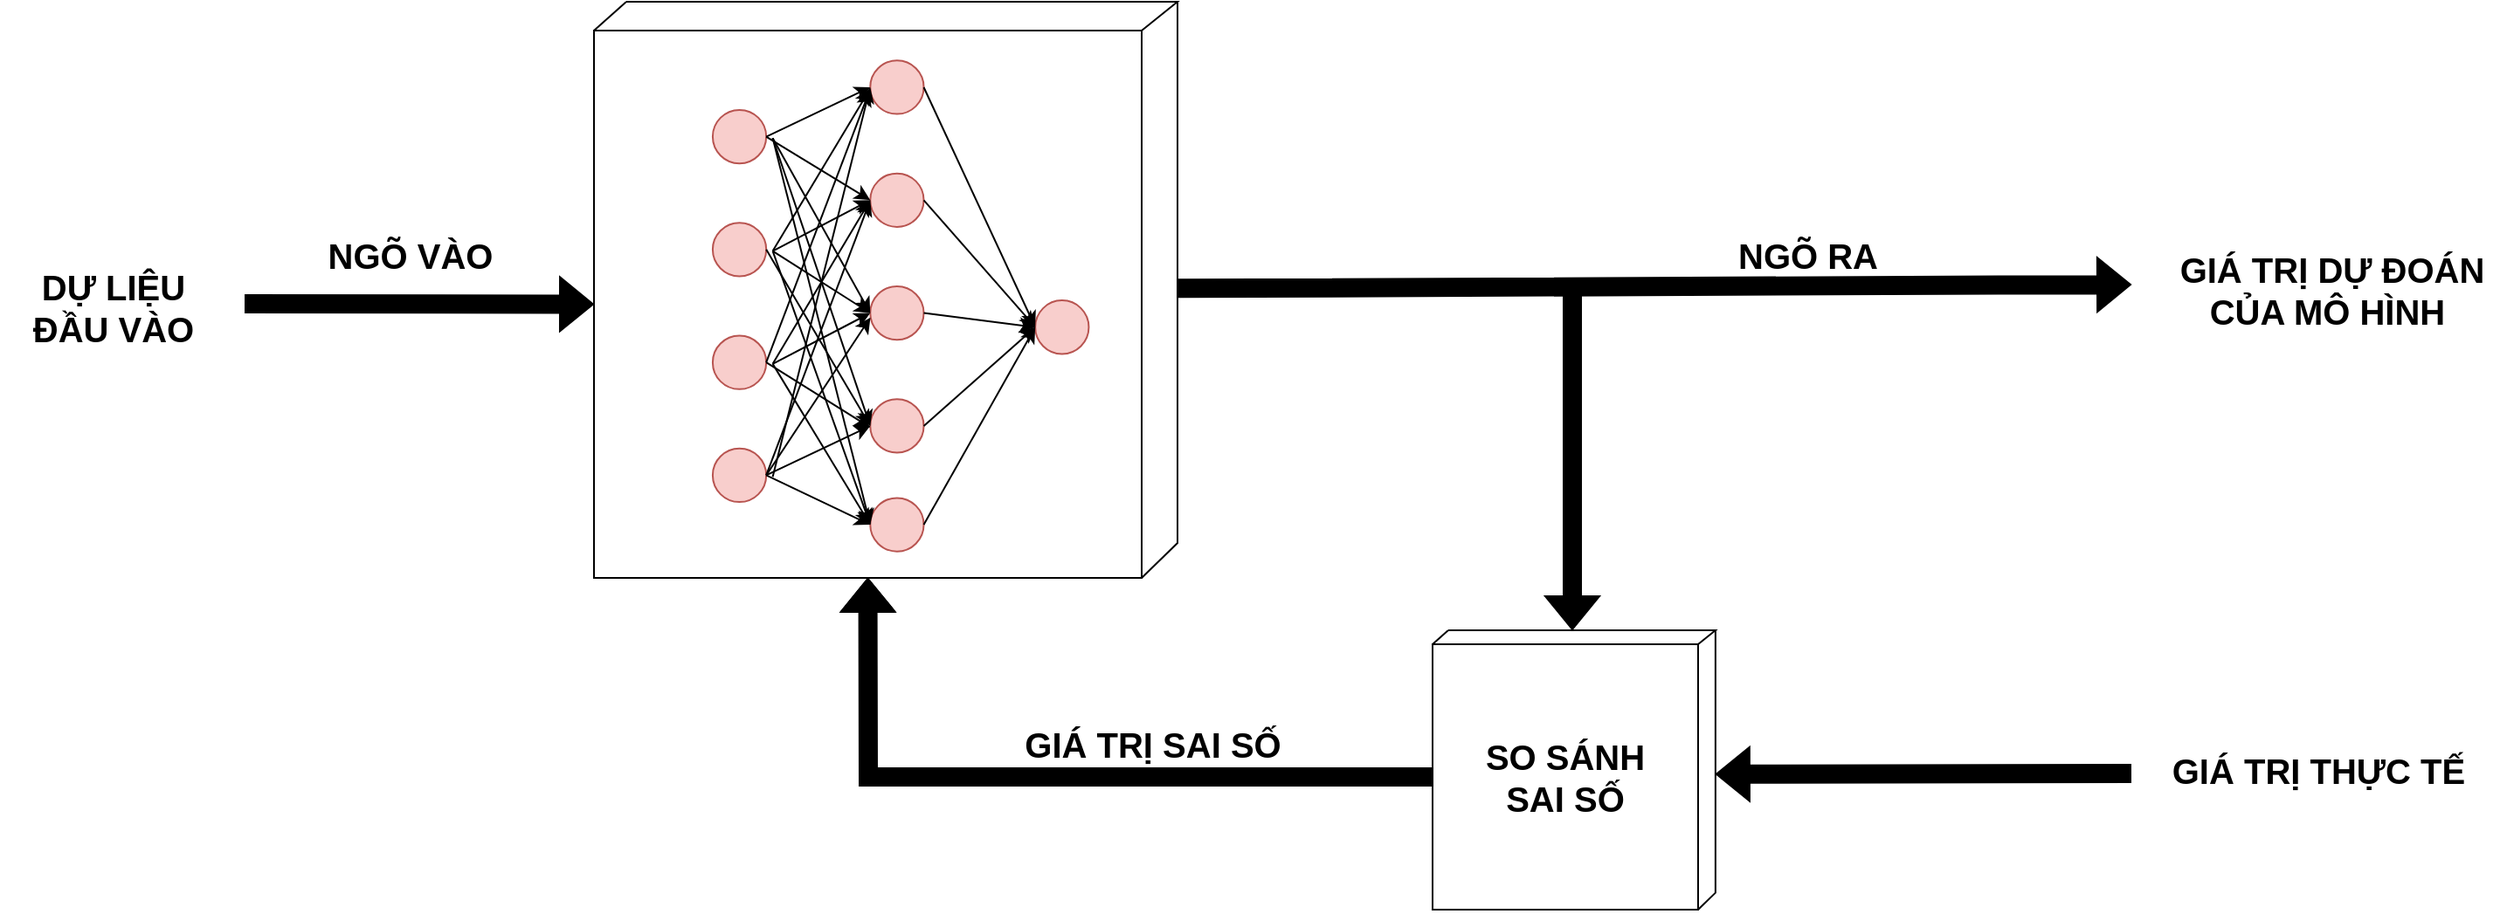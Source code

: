 <mxfile version="24.8.6">
  <diagram name="Trang-1" id="xDoh50SBJVBDrCQzvvBC">
    <mxGraphModel dx="2515" dy="1328" grid="1" gridSize="10" guides="1" tooltips="1" connect="1" arrows="1" fold="1" page="1" pageScale="1" pageWidth="1654" pageHeight="2336" math="0" shadow="0">
      <root>
        <mxCell id="0" />
        <mxCell id="1" parent="0" />
        <mxCell id="0jcLFuSt4uZ1qLg_uDUL-107" value="" style="group" vertex="1" connectable="0" parent="1">
          <mxGeometry x="360" y="280" width="334" height="330" as="geometry" />
        </mxCell>
        <mxCell id="0jcLFuSt4uZ1qLg_uDUL-2" value="" style="whiteSpace=wrap;html=1;aspect=fixed;" vertex="1" parent="0jcLFuSt4uZ1qLg_uDUL-107">
          <mxGeometry y="16.5" width="313.5" height="313.5" as="geometry" />
        </mxCell>
        <mxCell id="0jcLFuSt4uZ1qLg_uDUL-3" value="" style="endArrow=none;html=1;rounded=0;" edge="1" parent="0jcLFuSt4uZ1qLg_uDUL-107">
          <mxGeometry width="50" height="50" relative="1" as="geometry">
            <mxPoint y="16.5" as="sourcePoint" />
            <mxPoint x="18.5" as="targetPoint" />
          </mxGeometry>
        </mxCell>
        <mxCell id="0jcLFuSt4uZ1qLg_uDUL-5" value="" style="endArrow=none;html=1;rounded=0;entryX=1;entryY=1;entryDx=0;entryDy=0;" edge="1" parent="0jcLFuSt4uZ1qLg_uDUL-107" target="0jcLFuSt4uZ1qLg_uDUL-2">
          <mxGeometry width="50" height="50" relative="1" as="geometry">
            <mxPoint x="334" as="sourcePoint" />
            <mxPoint x="388.5" y="181.5" as="targetPoint" />
            <Array as="points">
              <mxPoint x="334" y="310" />
            </Array>
          </mxGeometry>
        </mxCell>
        <mxCell id="0jcLFuSt4uZ1qLg_uDUL-6" value="" style="endArrow=none;html=1;rounded=0;exitX=0;exitY=0;exitDx=0;exitDy=0;entryX=1;entryY=0;entryDx=0;entryDy=0;" edge="1" parent="0jcLFuSt4uZ1qLg_uDUL-107" target="0jcLFuSt4uZ1qLg_uDUL-2">
          <mxGeometry width="50" height="50" relative="1" as="geometry">
            <mxPoint x="18.5" as="sourcePoint" />
            <mxPoint x="334.2" as="targetPoint" />
            <Array as="points">
              <mxPoint x="334" />
            </Array>
          </mxGeometry>
        </mxCell>
        <mxCell id="0jcLFuSt4uZ1qLg_uDUL-57" value="" style="group" vertex="1" connectable="0" parent="1">
          <mxGeometry x="427.959" y="313.673" width="218.98" height="282.857" as="geometry" />
        </mxCell>
        <mxCell id="0jcLFuSt4uZ1qLg_uDUL-11" value="" style="ellipse;whiteSpace=wrap;html=1;aspect=fixed;fillColor=#f8cecc;strokeColor=#b85450;" vertex="1" parent="0jcLFuSt4uZ1qLg_uDUL-57">
          <mxGeometry y="28.286" width="30.636" height="30.636" as="geometry" />
        </mxCell>
        <mxCell id="0jcLFuSt4uZ1qLg_uDUL-12" value="" style="ellipse;whiteSpace=wrap;html=1;aspect=fixed;fillColor=#f8cecc;strokeColor=#b85450;" vertex="1" parent="0jcLFuSt4uZ1qLg_uDUL-57">
          <mxGeometry y="92.939" width="30.636" height="30.636" as="geometry" />
        </mxCell>
        <mxCell id="0jcLFuSt4uZ1qLg_uDUL-13" value="" style="ellipse;whiteSpace=wrap;html=1;aspect=fixed;fillColor=#f8cecc;strokeColor=#b85450;" vertex="1" parent="0jcLFuSt4uZ1qLg_uDUL-57">
          <mxGeometry y="157.592" width="30.636" height="30.636" as="geometry" />
        </mxCell>
        <mxCell id="0jcLFuSt4uZ1qLg_uDUL-14" value="" style="ellipse;whiteSpace=wrap;html=1;aspect=fixed;fillColor=#f8cecc;strokeColor=#b85450;" vertex="1" parent="0jcLFuSt4uZ1qLg_uDUL-57">
          <mxGeometry y="222.245" width="30.636" height="30.636" as="geometry" />
        </mxCell>
        <mxCell id="0jcLFuSt4uZ1qLg_uDUL-15" value="" style="ellipse;whiteSpace=wrap;html=1;aspect=fixed;fillColor=#f8cecc;strokeColor=#b85450;" vertex="1" parent="0jcLFuSt4uZ1qLg_uDUL-57">
          <mxGeometry x="90.168" width="30.636" height="30.636" as="geometry" />
        </mxCell>
        <mxCell id="0jcLFuSt4uZ1qLg_uDUL-16" value="" style="ellipse;whiteSpace=wrap;html=1;aspect=fixed;fillColor=#f8cecc;strokeColor=#b85450;" vertex="1" parent="0jcLFuSt4uZ1qLg_uDUL-57">
          <mxGeometry x="90.168" y="64.653" width="30.636" height="30.636" as="geometry" />
        </mxCell>
        <mxCell id="0jcLFuSt4uZ1qLg_uDUL-17" value="" style="ellipse;whiteSpace=wrap;html=1;aspect=fixed;fillColor=#f8cecc;strokeColor=#b85450;" vertex="1" parent="0jcLFuSt4uZ1qLg_uDUL-57">
          <mxGeometry x="90.168" y="129.306" width="30.636" height="30.636" as="geometry" />
        </mxCell>
        <mxCell id="0jcLFuSt4uZ1qLg_uDUL-18" value="" style="ellipse;whiteSpace=wrap;html=1;aspect=fixed;fillColor=#f8cecc;strokeColor=#b85450;" vertex="1" parent="0jcLFuSt4uZ1qLg_uDUL-57">
          <mxGeometry x="90.168" y="193.959" width="30.636" height="30.636" as="geometry" />
        </mxCell>
        <mxCell id="0jcLFuSt4uZ1qLg_uDUL-19" value="" style="ellipse;whiteSpace=wrap;html=1;aspect=fixed;fillColor=#f8cecc;strokeColor=#b85450;" vertex="1" parent="0jcLFuSt4uZ1qLg_uDUL-57">
          <mxGeometry x="90.168" y="250.531" width="30.636" height="30.636" as="geometry" />
        </mxCell>
        <mxCell id="0jcLFuSt4uZ1qLg_uDUL-20" value="" style="ellipse;whiteSpace=wrap;html=1;aspect=fixed;fillColor=#f8cecc;strokeColor=#b85450;" vertex="1" parent="0jcLFuSt4uZ1qLg_uDUL-57">
          <mxGeometry x="184.63" y="137.388" width="30.636" height="30.636" as="geometry" />
        </mxCell>
        <mxCell id="0jcLFuSt4uZ1qLg_uDUL-32" value="" style="endArrow=classic;html=1;rounded=0;exitX=1;exitY=0.5;exitDx=0;exitDy=0;entryX=0;entryY=0.5;entryDx=0;entryDy=0;" edge="1" parent="0jcLFuSt4uZ1qLg_uDUL-57" source="0jcLFuSt4uZ1qLg_uDUL-11" target="0jcLFuSt4uZ1qLg_uDUL-15">
          <mxGeometry width="50" height="50" relative="1" as="geometry">
            <mxPoint x="-55.818" y="129.306" as="sourcePoint" />
            <mxPoint x="4.294" y="48.49" as="targetPoint" />
          </mxGeometry>
        </mxCell>
        <mxCell id="0jcLFuSt4uZ1qLg_uDUL-33" value="" style="endArrow=classic;html=1;rounded=0;exitX=1;exitY=0.5;exitDx=0;exitDy=0;entryX=0;entryY=0.5;entryDx=0;entryDy=0;" edge="1" parent="0jcLFuSt4uZ1qLg_uDUL-57" source="0jcLFuSt4uZ1qLg_uDUL-11" target="0jcLFuSt4uZ1qLg_uDUL-16">
          <mxGeometry width="50" height="50" relative="1" as="geometry">
            <mxPoint x="38.643" y="48.49" as="sourcePoint" />
            <mxPoint x="94.462" y="20.204" as="targetPoint" />
          </mxGeometry>
        </mxCell>
        <mxCell id="0jcLFuSt4uZ1qLg_uDUL-34" value="" style="endArrow=classic;html=1;rounded=0;entryX=0;entryY=0.5;entryDx=0;entryDy=0;" edge="1" parent="0jcLFuSt4uZ1qLg_uDUL-57" target="0jcLFuSt4uZ1qLg_uDUL-17">
          <mxGeometry width="50" height="50" relative="1" as="geometry">
            <mxPoint x="34.35" y="44.449" as="sourcePoint" />
            <mxPoint x="94.462" y="84.857" as="targetPoint" />
          </mxGeometry>
        </mxCell>
        <mxCell id="0jcLFuSt4uZ1qLg_uDUL-35" value="" style="endArrow=classic;html=1;rounded=0;entryX=0;entryY=0.5;entryDx=0;entryDy=0;" edge="1" parent="0jcLFuSt4uZ1qLg_uDUL-57" target="0jcLFuSt4uZ1qLg_uDUL-18">
          <mxGeometry width="50" height="50" relative="1" as="geometry">
            <mxPoint x="34.35" y="44.449" as="sourcePoint" />
            <mxPoint x="94.462" y="149.51" as="targetPoint" />
          </mxGeometry>
        </mxCell>
        <mxCell id="0jcLFuSt4uZ1qLg_uDUL-36" value="" style="endArrow=classic;html=1;rounded=0;entryX=0;entryY=0.5;entryDx=0;entryDy=0;" edge="1" parent="0jcLFuSt4uZ1qLg_uDUL-57" target="0jcLFuSt4uZ1qLg_uDUL-19">
          <mxGeometry width="50" height="50" relative="1" as="geometry">
            <mxPoint x="34.35" y="44.449" as="sourcePoint" />
            <mxPoint x="94.462" y="214.163" as="targetPoint" />
          </mxGeometry>
        </mxCell>
        <mxCell id="0jcLFuSt4uZ1qLg_uDUL-37" value="" style="endArrow=classic;html=1;rounded=0;entryX=0;entryY=0.5;entryDx=0;entryDy=0;exitX=1;exitY=0.5;exitDx=0;exitDy=0;" edge="1" parent="0jcLFuSt4uZ1qLg_uDUL-57" source="0jcLFuSt4uZ1qLg_uDUL-12" target="0jcLFuSt4uZ1qLg_uDUL-18">
          <mxGeometry width="50" height="50" relative="1" as="geometry">
            <mxPoint x="38.643" y="48.49" as="sourcePoint" />
            <mxPoint x="94.462" y="270.735" as="targetPoint" />
          </mxGeometry>
        </mxCell>
        <mxCell id="0jcLFuSt4uZ1qLg_uDUL-38" value="" style="endArrow=classic;html=1;rounded=0;entryX=0;entryY=0.5;entryDx=0;entryDy=0;" edge="1" parent="0jcLFuSt4uZ1qLg_uDUL-57" target="0jcLFuSt4uZ1qLg_uDUL-17">
          <mxGeometry width="50" height="50" relative="1" as="geometry">
            <mxPoint x="34.35" y="109.102" as="sourcePoint" />
            <mxPoint x="94.462" y="214.163" as="targetPoint" />
          </mxGeometry>
        </mxCell>
        <mxCell id="0jcLFuSt4uZ1qLg_uDUL-39" value="" style="endArrow=classic;html=1;rounded=0;entryX=0;entryY=0.5;entryDx=0;entryDy=0;" edge="1" parent="0jcLFuSt4uZ1qLg_uDUL-57" target="0jcLFuSt4uZ1qLg_uDUL-19">
          <mxGeometry width="50" height="50" relative="1" as="geometry">
            <mxPoint x="34.35" y="109.102" as="sourcePoint" />
            <mxPoint x="94.462" y="149.51" as="targetPoint" />
          </mxGeometry>
        </mxCell>
        <mxCell id="0jcLFuSt4uZ1qLg_uDUL-40" value="" style="endArrow=classic;html=1;rounded=0;entryX=0;entryY=0.5;entryDx=0;entryDy=0;" edge="1" parent="0jcLFuSt4uZ1qLg_uDUL-57" target="0jcLFuSt4uZ1qLg_uDUL-16">
          <mxGeometry width="50" height="50" relative="1" as="geometry">
            <mxPoint x="34.35" y="109.102" as="sourcePoint" />
            <mxPoint x="94.462" y="270.735" as="targetPoint" />
          </mxGeometry>
        </mxCell>
        <mxCell id="0jcLFuSt4uZ1qLg_uDUL-41" value="" style="endArrow=classic;html=1;rounded=0;" edge="1" parent="0jcLFuSt4uZ1qLg_uDUL-57">
          <mxGeometry width="50" height="50" relative="1" as="geometry">
            <mxPoint x="34.35" y="109.102" as="sourcePoint" />
            <mxPoint x="90.168" y="16.163" as="targetPoint" />
          </mxGeometry>
        </mxCell>
        <mxCell id="0jcLFuSt4uZ1qLg_uDUL-42" value="" style="endArrow=classic;html=1;rounded=0;exitX=1;exitY=0.5;exitDx=0;exitDy=0;entryX=-0.01;entryY=0.557;entryDx=0;entryDy=0;entryPerimeter=0;" edge="1" parent="0jcLFuSt4uZ1qLg_uDUL-57" source="0jcLFuSt4uZ1qLg_uDUL-13" target="0jcLFuSt4uZ1qLg_uDUL-15">
          <mxGeometry width="50" height="50" relative="1" as="geometry">
            <mxPoint x="38.643" y="113.143" as="sourcePoint" />
            <mxPoint x="94.462" y="20.204" as="targetPoint" />
          </mxGeometry>
        </mxCell>
        <mxCell id="0jcLFuSt4uZ1qLg_uDUL-43" value="" style="endArrow=classic;html=1;rounded=0;entryX=0;entryY=0.5;entryDx=0;entryDy=0;" edge="1" parent="0jcLFuSt4uZ1qLg_uDUL-57" target="0jcLFuSt4uZ1qLg_uDUL-16">
          <mxGeometry width="50" height="50" relative="1" as="geometry">
            <mxPoint x="34.35" y="173.755" as="sourcePoint" />
            <mxPoint x="98.756" y="24.245" as="targetPoint" />
          </mxGeometry>
        </mxCell>
        <mxCell id="0jcLFuSt4uZ1qLg_uDUL-44" value="" style="endArrow=classic;html=1;rounded=0;entryX=0;entryY=0.5;entryDx=0;entryDy=0;" edge="1" parent="0jcLFuSt4uZ1qLg_uDUL-57" target="0jcLFuSt4uZ1qLg_uDUL-17">
          <mxGeometry width="50" height="50" relative="1" as="geometry">
            <mxPoint x="34.35" y="173.755" as="sourcePoint" />
            <mxPoint x="94.462" y="84.857" as="targetPoint" />
          </mxGeometry>
        </mxCell>
        <mxCell id="0jcLFuSt4uZ1qLg_uDUL-45" value="" style="endArrow=classic;html=1;rounded=0;exitX=1;exitY=0.5;exitDx=0;exitDy=0;" edge="1" parent="0jcLFuSt4uZ1qLg_uDUL-57" source="0jcLFuSt4uZ1qLg_uDUL-13">
          <mxGeometry width="50" height="50" relative="1" as="geometry">
            <mxPoint x="38.643" y="177.796" as="sourcePoint" />
            <mxPoint x="90.168" y="210.122" as="targetPoint" />
          </mxGeometry>
        </mxCell>
        <mxCell id="0jcLFuSt4uZ1qLg_uDUL-46" value="" style="endArrow=classic;html=1;rounded=0;entryX=0;entryY=0.5;entryDx=0;entryDy=0;" edge="1" parent="0jcLFuSt4uZ1qLg_uDUL-57" target="0jcLFuSt4uZ1qLg_uDUL-19">
          <mxGeometry width="50" height="50" relative="1" as="geometry">
            <mxPoint x="34.35" y="173.755" as="sourcePoint" />
            <mxPoint x="94.462" y="214.163" as="targetPoint" />
          </mxGeometry>
        </mxCell>
        <mxCell id="0jcLFuSt4uZ1qLg_uDUL-47" value="" style="endArrow=classic;html=1;rounded=0;entryX=0;entryY=0.5;entryDx=0;entryDy=0;exitX=1;exitY=0.5;exitDx=0;exitDy=0;" edge="1" parent="0jcLFuSt4uZ1qLg_uDUL-57" source="0jcLFuSt4uZ1qLg_uDUL-14" target="0jcLFuSt4uZ1qLg_uDUL-19">
          <mxGeometry width="50" height="50" relative="1" as="geometry">
            <mxPoint x="38.643" y="177.796" as="sourcePoint" />
            <mxPoint x="94.462" y="270.735" as="targetPoint" />
          </mxGeometry>
        </mxCell>
        <mxCell id="0jcLFuSt4uZ1qLg_uDUL-48" value="" style="endArrow=classic;html=1;rounded=0;entryX=0;entryY=0.5;entryDx=0;entryDy=0;exitX=1;exitY=0.5;exitDx=0;exitDy=0;" edge="1" parent="0jcLFuSt4uZ1qLg_uDUL-57" source="0jcLFuSt4uZ1qLg_uDUL-14" target="0jcLFuSt4uZ1qLg_uDUL-18">
          <mxGeometry width="50" height="50" relative="1" as="geometry">
            <mxPoint x="38.643" y="242.449" as="sourcePoint" />
            <mxPoint x="94.462" y="270.735" as="targetPoint" />
          </mxGeometry>
        </mxCell>
        <mxCell id="0jcLFuSt4uZ1qLg_uDUL-49" value="" style="endArrow=classic;html=1;rounded=0;entryX=0.003;entryY=0.583;entryDx=0;entryDy=0;exitX=1;exitY=0.5;exitDx=0;exitDy=0;entryPerimeter=0;" edge="1" parent="0jcLFuSt4uZ1qLg_uDUL-57" source="0jcLFuSt4uZ1qLg_uDUL-14" target="0jcLFuSt4uZ1qLg_uDUL-17">
          <mxGeometry width="50" height="50" relative="1" as="geometry">
            <mxPoint x="38.643" y="242.449" as="sourcePoint" />
            <mxPoint x="94.462" y="214.163" as="targetPoint" />
          </mxGeometry>
        </mxCell>
        <mxCell id="0jcLFuSt4uZ1qLg_uDUL-50" value="" style="endArrow=classic;html=1;rounded=0;entryX=0;entryY=0.5;entryDx=0;entryDy=0;exitX=1;exitY=0.5;exitDx=0;exitDy=0;" edge="1" parent="0jcLFuSt4uZ1qLg_uDUL-57" source="0jcLFuSt4uZ1qLg_uDUL-14" target="0jcLFuSt4uZ1qLg_uDUL-16">
          <mxGeometry width="50" height="50" relative="1" as="geometry">
            <mxPoint x="38.643" y="242.449" as="sourcePoint" />
            <mxPoint x="94.462" y="152.339" as="targetPoint" />
          </mxGeometry>
        </mxCell>
        <mxCell id="0jcLFuSt4uZ1qLg_uDUL-51" value="" style="endArrow=classic;html=1;rounded=0;entryX=0;entryY=0.5;entryDx=0;entryDy=0;" edge="1" parent="0jcLFuSt4uZ1qLg_uDUL-57" target="0jcLFuSt4uZ1qLg_uDUL-15">
          <mxGeometry width="50" height="50" relative="1" as="geometry">
            <mxPoint x="34.35" y="238.408" as="sourcePoint" />
            <mxPoint x="94.462" y="84.857" as="targetPoint" />
          </mxGeometry>
        </mxCell>
        <mxCell id="0jcLFuSt4uZ1qLg_uDUL-52" value="" style="endArrow=classic;html=1;rounded=0;exitX=1;exitY=0.5;exitDx=0;exitDy=0;entryX=0;entryY=0.5;entryDx=0;entryDy=0;" edge="1" parent="0jcLFuSt4uZ1qLg_uDUL-57" source="0jcLFuSt4uZ1qLg_uDUL-15" target="0jcLFuSt4uZ1qLg_uDUL-20">
          <mxGeometry width="50" height="50" relative="1" as="geometry">
            <mxPoint x="38.643" y="48.49" as="sourcePoint" />
            <mxPoint x="94.462" y="20.204" as="targetPoint" />
          </mxGeometry>
        </mxCell>
        <mxCell id="0jcLFuSt4uZ1qLg_uDUL-53" value="" style="endArrow=classic;html=1;rounded=0;exitX=1;exitY=0.5;exitDx=0;exitDy=0;entryX=0;entryY=0.5;entryDx=0;entryDy=0;" edge="1" parent="0jcLFuSt4uZ1qLg_uDUL-57" source="0jcLFuSt4uZ1qLg_uDUL-16" target="0jcLFuSt4uZ1qLg_uDUL-20">
          <mxGeometry width="50" height="50" relative="1" as="geometry">
            <mxPoint x="128.812" y="20.204" as="sourcePoint" />
            <mxPoint x="188.924" y="157.592" as="targetPoint" />
          </mxGeometry>
        </mxCell>
        <mxCell id="0jcLFuSt4uZ1qLg_uDUL-54" value="" style="endArrow=classic;html=1;rounded=0;exitX=1;exitY=0.5;exitDx=0;exitDy=0;entryX=0;entryY=0.5;entryDx=0;entryDy=0;" edge="1" parent="0jcLFuSt4uZ1qLg_uDUL-57" source="0jcLFuSt4uZ1qLg_uDUL-17" target="0jcLFuSt4uZ1qLg_uDUL-20">
          <mxGeometry width="50" height="50" relative="1" as="geometry">
            <mxPoint x="128.812" y="84.857" as="sourcePoint" />
            <mxPoint x="193.217" y="161.633" as="targetPoint" />
          </mxGeometry>
        </mxCell>
        <mxCell id="0jcLFuSt4uZ1qLg_uDUL-55" value="" style="endArrow=classic;html=1;rounded=0;exitX=1;exitY=0.5;exitDx=0;exitDy=0;entryX=0;entryY=0.5;entryDx=0;entryDy=0;" edge="1" parent="0jcLFuSt4uZ1qLg_uDUL-57" source="0jcLFuSt4uZ1qLg_uDUL-18" target="0jcLFuSt4uZ1qLg_uDUL-20">
          <mxGeometry width="50" height="50" relative="1" as="geometry">
            <mxPoint x="128.812" y="149.51" as="sourcePoint" />
            <mxPoint x="197.511" y="165.673" as="targetPoint" />
          </mxGeometry>
        </mxCell>
        <mxCell id="0jcLFuSt4uZ1qLg_uDUL-56" value="" style="endArrow=classic;html=1;rounded=0;exitX=1;exitY=0.5;exitDx=0;exitDy=0;entryX=0;entryY=0.5;entryDx=0;entryDy=0;" edge="1" parent="0jcLFuSt4uZ1qLg_uDUL-57" source="0jcLFuSt4uZ1qLg_uDUL-19" target="0jcLFuSt4uZ1qLg_uDUL-20">
          <mxGeometry width="50" height="50" relative="1" as="geometry">
            <mxPoint x="128.812" y="214.163" as="sourcePoint" />
            <mxPoint x="188.924" y="157.592" as="targetPoint" />
          </mxGeometry>
        </mxCell>
        <mxCell id="0jcLFuSt4uZ1qLg_uDUL-108" value="" style="group" vertex="1" connectable="0" parent="1">
          <mxGeometry x="840" y="640" width="161.94" height="160" as="geometry" />
        </mxCell>
        <mxCell id="0jcLFuSt4uZ1qLg_uDUL-109" value="&lt;span style=&quot;font-size: 20px;&quot;&gt;&lt;b&gt;SO SÁNH&lt;/b&gt;&lt;/span&gt;&lt;div&gt;&lt;span style=&quot;font-size: 20px;&quot;&gt;&lt;b&gt;SAI SỐ&lt;/b&gt;&lt;/span&gt;&lt;/div&gt;" style="whiteSpace=wrap;html=1;aspect=fixed;" vertex="1" parent="0jcLFuSt4uZ1qLg_uDUL-108">
          <mxGeometry y="8" width="152" height="152" as="geometry" />
        </mxCell>
        <mxCell id="0jcLFuSt4uZ1qLg_uDUL-110" value="" style="endArrow=none;html=1;rounded=0;" edge="1" parent="0jcLFuSt4uZ1qLg_uDUL-108">
          <mxGeometry width="50" height="50" relative="1" as="geometry">
            <mxPoint y="8" as="sourcePoint" />
            <mxPoint x="8.97" as="targetPoint" />
          </mxGeometry>
        </mxCell>
        <mxCell id="0jcLFuSt4uZ1qLg_uDUL-111" value="" style="endArrow=none;html=1;rounded=0;entryX=1;entryY=1;entryDx=0;entryDy=0;" edge="1" parent="0jcLFuSt4uZ1qLg_uDUL-108" target="0jcLFuSt4uZ1qLg_uDUL-109">
          <mxGeometry width="50" height="50" relative="1" as="geometry">
            <mxPoint x="161.94" as="sourcePoint" />
            <mxPoint x="188.364" y="88" as="targetPoint" />
            <Array as="points">
              <mxPoint x="161.94" y="150.303" />
            </Array>
          </mxGeometry>
        </mxCell>
        <mxCell id="0jcLFuSt4uZ1qLg_uDUL-112" value="" style="endArrow=none;html=1;rounded=0;exitX=0;exitY=0;exitDx=0;exitDy=0;entryX=1;entryY=0;entryDx=0;entryDy=0;" edge="1" parent="0jcLFuSt4uZ1qLg_uDUL-108" target="0jcLFuSt4uZ1qLg_uDUL-109">
          <mxGeometry width="50" height="50" relative="1" as="geometry">
            <mxPoint x="8.97" as="sourcePoint" />
            <mxPoint x="162.037" as="targetPoint" />
            <Array as="points">
              <mxPoint x="161.94" />
            </Array>
          </mxGeometry>
        </mxCell>
        <mxCell id="0jcLFuSt4uZ1qLg_uDUL-117" value="" style="shape=flexArrow;endArrow=classic;html=1;rounded=0;entryX=0;entryY=0.5;entryDx=0;entryDy=0;strokeColor=default;fillColor=#000000;" edge="1" parent="1" target="0jcLFuSt4uZ1qLg_uDUL-2">
          <mxGeometry width="50" height="50" relative="1" as="geometry">
            <mxPoint x="160" y="453" as="sourcePoint" />
            <mxPoint x="360" y="453" as="targetPoint" />
          </mxGeometry>
        </mxCell>
        <mxCell id="0jcLFuSt4uZ1qLg_uDUL-118" value="" style="shape=flexArrow;endArrow=classic;html=1;rounded=0;strokeColor=default;fillColor=#000000;" edge="1" parent="1">
          <mxGeometry width="50" height="50" relative="1" as="geometry">
            <mxPoint x="694" y="444.17" as="sourcePoint" />
            <mxPoint x="1240" y="442" as="targetPoint" />
          </mxGeometry>
        </mxCell>
        <mxCell id="0jcLFuSt4uZ1qLg_uDUL-119" value="" style="shape=flexArrow;endArrow=classic;html=1;rounded=0;strokeColor=default;fillColor=#000000;" edge="1" parent="1">
          <mxGeometry width="50" height="50" relative="1" as="geometry">
            <mxPoint x="920" y="440" as="sourcePoint" />
            <mxPoint x="920" y="640" as="targetPoint" />
          </mxGeometry>
        </mxCell>
        <mxCell id="0jcLFuSt4uZ1qLg_uDUL-120" value="" style="shape=flexArrow;endArrow=classic;html=1;rounded=0;strokeColor=default;fillColor=#000000;exitX=0;exitY=0.5;exitDx=0;exitDy=0;entryX=0.5;entryY=1;entryDx=0;entryDy=0;" edge="1" parent="1" source="0jcLFuSt4uZ1qLg_uDUL-109" target="0jcLFuSt4uZ1qLg_uDUL-2">
          <mxGeometry width="50" height="50" relative="1" as="geometry">
            <mxPoint x="646.94" y="670" as="sourcePoint" />
            <mxPoint x="520" y="620" as="targetPoint" />
            <Array as="points">
              <mxPoint x="517" y="724" />
            </Array>
          </mxGeometry>
        </mxCell>
        <mxCell id="0jcLFuSt4uZ1qLg_uDUL-121" value="" style="shape=flexArrow;endArrow=classic;html=1;rounded=0;entryX=1;entryY=0.5;entryDx=0;entryDy=0;strokeColor=default;fillColor=#000000;" edge="1" parent="1">
          <mxGeometry width="50" height="50" relative="1" as="geometry">
            <mxPoint x="1240" y="722" as="sourcePoint" />
            <mxPoint x="1001.94" y="722.41" as="targetPoint" />
          </mxGeometry>
        </mxCell>
        <mxCell id="0jcLFuSt4uZ1qLg_uDUL-122" value="&lt;b&gt;NGÕ VÀO&lt;/b&gt;" style="text;html=1;align=center;verticalAlign=middle;whiteSpace=wrap;rounded=0;fontSize=20;" vertex="1" parent="1">
          <mxGeometry x="190" y="410" width="130" height="30" as="geometry" />
        </mxCell>
        <mxCell id="0jcLFuSt4uZ1qLg_uDUL-123" value="&lt;b&gt;NGÕ RA&lt;/b&gt;" style="text;html=1;align=center;verticalAlign=middle;whiteSpace=wrap;rounded=0;fontSize=20;" vertex="1" parent="1">
          <mxGeometry x="990" y="410" width="130" height="30" as="geometry" />
        </mxCell>
        <mxCell id="0jcLFuSt4uZ1qLg_uDUL-124" value="&lt;b&gt;GIÁ TRỊ DỰ ĐOÁN CỦA MÔ HÌNH&amp;nbsp;&lt;/b&gt;" style="text;html=1;align=center;verticalAlign=middle;whiteSpace=wrap;rounded=0;fontSize=20;" vertex="1" parent="1">
          <mxGeometry x="1260" y="430" width="190" height="30" as="geometry" />
        </mxCell>
        <mxCell id="0jcLFuSt4uZ1qLg_uDUL-125" value="&lt;b&gt;GIÁ TRỊ THỰC TẾ&amp;nbsp;&lt;/b&gt;" style="text;html=1;align=center;verticalAlign=middle;whiteSpace=wrap;rounded=0;fontSize=20;" vertex="1" parent="1">
          <mxGeometry x="1260" y="705" width="180" height="30" as="geometry" />
        </mxCell>
        <mxCell id="0jcLFuSt4uZ1qLg_uDUL-126" value="&lt;b&gt;GIÁ TRỊ SAI SỐ&lt;/b&gt;" style="text;html=1;align=center;verticalAlign=middle;whiteSpace=wrap;rounded=0;fontSize=20;" vertex="1" parent="1">
          <mxGeometry x="600" y="690" width="160" height="30" as="geometry" />
        </mxCell>
        <mxCell id="0jcLFuSt4uZ1qLg_uDUL-127" value="&lt;b&gt;DỰ LIỆU&lt;/b&gt;&lt;div&gt;&lt;b&gt;ĐẦU VÀO&lt;/b&gt;&lt;/div&gt;" style="text;html=1;align=center;verticalAlign=middle;whiteSpace=wrap;rounded=0;fontSize=20;" vertex="1" parent="1">
          <mxGeometry x="20" y="440" width="130" height="30" as="geometry" />
        </mxCell>
      </root>
    </mxGraphModel>
  </diagram>
</mxfile>
